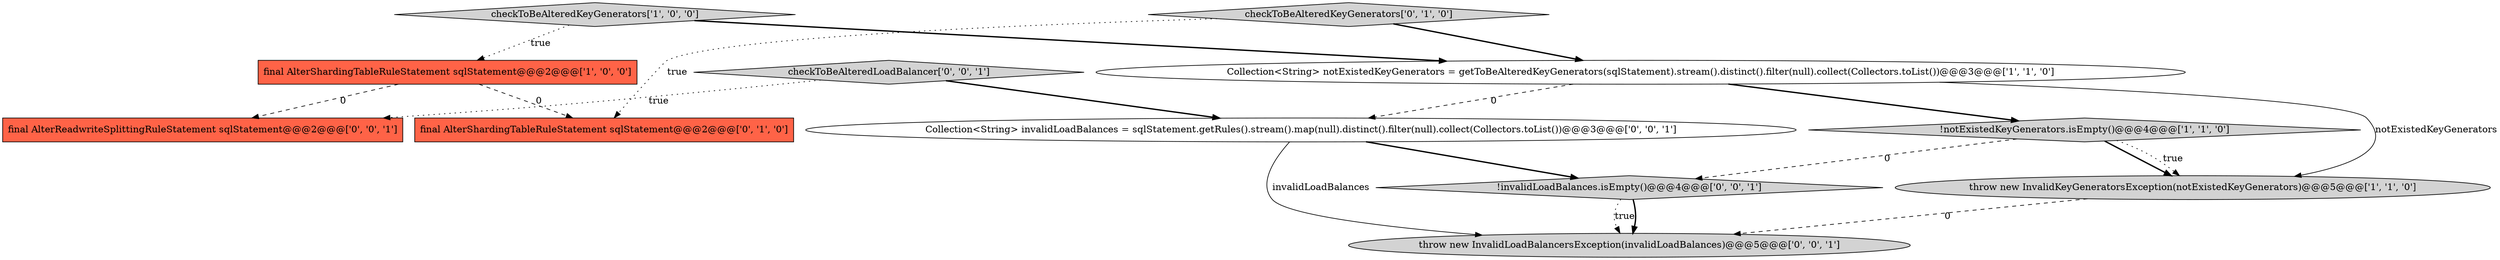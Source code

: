 digraph {
7 [style = filled, label = "throw new InvalidLoadBalancersException(invalidLoadBalances)@@@5@@@['0', '0', '1']", fillcolor = lightgray, shape = ellipse image = "AAA0AAABBB3BBB"];
2 [style = filled, label = "checkToBeAlteredKeyGenerators['1', '0', '0']", fillcolor = lightgray, shape = diamond image = "AAA0AAABBB1BBB"];
11 [style = filled, label = "checkToBeAlteredLoadBalancer['0', '0', '1']", fillcolor = lightgray, shape = diamond image = "AAA0AAABBB3BBB"];
9 [style = filled, label = "!invalidLoadBalances.isEmpty()@@@4@@@['0', '0', '1']", fillcolor = lightgray, shape = diamond image = "AAA0AAABBB3BBB"];
6 [style = filled, label = "checkToBeAlteredKeyGenerators['0', '1', '0']", fillcolor = lightgray, shape = diamond image = "AAA0AAABBB2BBB"];
5 [style = filled, label = "final AlterShardingTableRuleStatement sqlStatement@@@2@@@['0', '1', '0']", fillcolor = tomato, shape = box image = "AAA1AAABBB2BBB"];
1 [style = filled, label = "!notExistedKeyGenerators.isEmpty()@@@4@@@['1', '1', '0']", fillcolor = lightgray, shape = diamond image = "AAA0AAABBB1BBB"];
8 [style = filled, label = "final AlterReadwriteSplittingRuleStatement sqlStatement@@@2@@@['0', '0', '1']", fillcolor = tomato, shape = box image = "AAA0AAABBB3BBB"];
4 [style = filled, label = "Collection<String> notExistedKeyGenerators = getToBeAlteredKeyGenerators(sqlStatement).stream().distinct().filter(null).collect(Collectors.toList())@@@3@@@['1', '1', '0']", fillcolor = white, shape = ellipse image = "AAA0AAABBB1BBB"];
10 [style = filled, label = "Collection<String> invalidLoadBalances = sqlStatement.getRules().stream().map(null).distinct().filter(null).collect(Collectors.toList())@@@3@@@['0', '0', '1']", fillcolor = white, shape = ellipse image = "AAA0AAABBB3BBB"];
0 [style = filled, label = "final AlterShardingTableRuleStatement sqlStatement@@@2@@@['1', '0', '0']", fillcolor = tomato, shape = box image = "AAA1AAABBB1BBB"];
3 [style = filled, label = "throw new InvalidKeyGeneratorsException(notExistedKeyGenerators)@@@5@@@['1', '1', '0']", fillcolor = lightgray, shape = ellipse image = "AAA0AAABBB1BBB"];
1->3 [style = bold, label=""];
10->7 [style = solid, label="invalidLoadBalances"];
0->8 [style = dashed, label="0"];
6->4 [style = bold, label=""];
11->8 [style = dotted, label="true"];
1->9 [style = dashed, label="0"];
10->9 [style = bold, label=""];
4->1 [style = bold, label=""];
2->0 [style = dotted, label="true"];
9->7 [style = dotted, label="true"];
4->10 [style = dashed, label="0"];
0->5 [style = dashed, label="0"];
9->7 [style = bold, label=""];
2->4 [style = bold, label=""];
11->10 [style = bold, label=""];
3->7 [style = dashed, label="0"];
1->3 [style = dotted, label="true"];
6->5 [style = dotted, label="true"];
4->3 [style = solid, label="notExistedKeyGenerators"];
}
